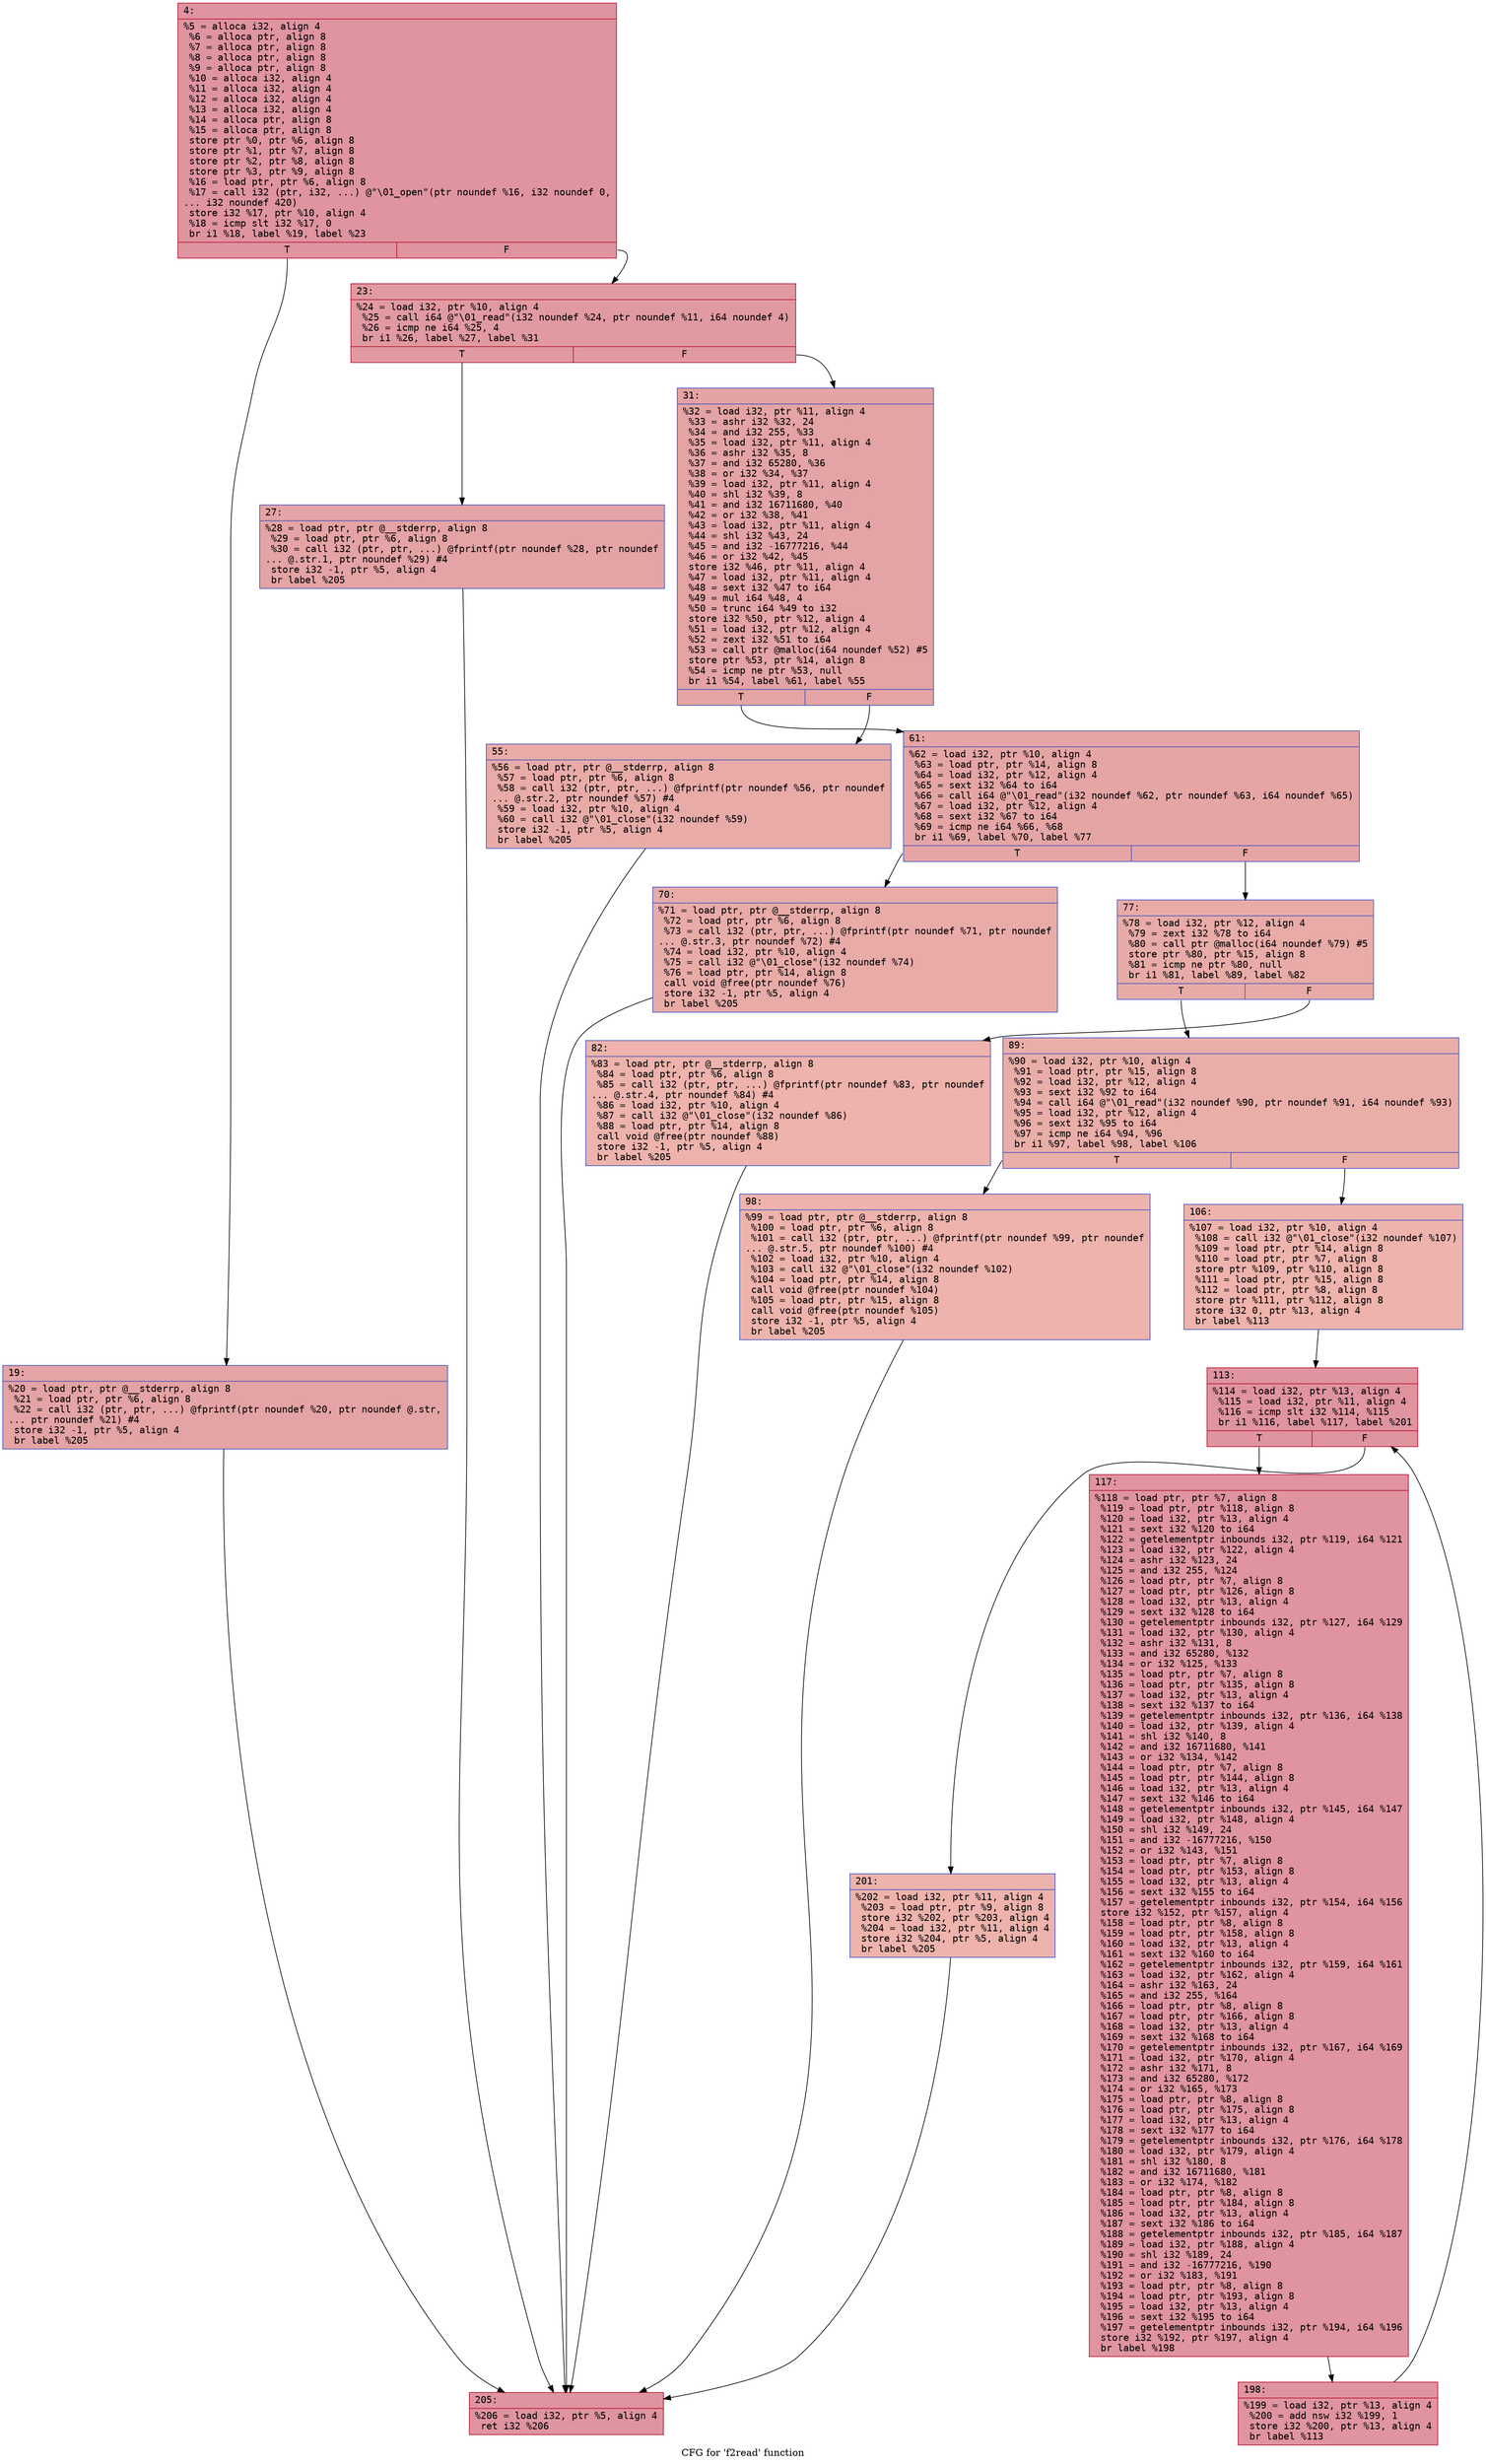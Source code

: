 digraph "CFG for 'f2read' function" {
	label="CFG for 'f2read' function";

	Node0x600003459f40 [shape=record,color="#b70d28ff", style=filled, fillcolor="#b70d2870" fontname="Courier",label="{4:\l|  %5 = alloca i32, align 4\l  %6 = alloca ptr, align 8\l  %7 = alloca ptr, align 8\l  %8 = alloca ptr, align 8\l  %9 = alloca ptr, align 8\l  %10 = alloca i32, align 4\l  %11 = alloca i32, align 4\l  %12 = alloca i32, align 4\l  %13 = alloca i32, align 4\l  %14 = alloca ptr, align 8\l  %15 = alloca ptr, align 8\l  store ptr %0, ptr %6, align 8\l  store ptr %1, ptr %7, align 8\l  store ptr %2, ptr %8, align 8\l  store ptr %3, ptr %9, align 8\l  %16 = load ptr, ptr %6, align 8\l  %17 = call i32 (ptr, i32, ...) @\"\\01_open\"(ptr noundef %16, i32 noundef 0,\l... i32 noundef 420)\l  store i32 %17, ptr %10, align 4\l  %18 = icmp slt i32 %17, 0\l  br i1 %18, label %19, label %23\l|{<s0>T|<s1>F}}"];
	Node0x600003459f40:s0 -> Node0x600003459f90[tooltip="4 -> 19\nProbability 37.50%" ];
	Node0x600003459f40:s1 -> Node0x600003459fe0[tooltip="4 -> 23\nProbability 62.50%" ];
	Node0x600003459f90 [shape=record,color="#3d50c3ff", style=filled, fillcolor="#c32e3170" fontname="Courier",label="{19:\l|  %20 = load ptr, ptr @__stderrp, align 8\l  %21 = load ptr, ptr %6, align 8\l  %22 = call i32 (ptr, ptr, ...) @fprintf(ptr noundef %20, ptr noundef @.str,\l... ptr noundef %21) #4\l  store i32 -1, ptr %5, align 4\l  br label %205\l}"];
	Node0x600003459f90 -> Node0x60000345a490[tooltip="19 -> 205\nProbability 100.00%" ];
	Node0x600003459fe0 [shape=record,color="#b70d28ff", style=filled, fillcolor="#bb1b2c70" fontname="Courier",label="{23:\l|  %24 = load i32, ptr %10, align 4\l  %25 = call i64 @\"\\01_read\"(i32 noundef %24, ptr noundef %11, i64 noundef 4)\l  %26 = icmp ne i64 %25, 4\l  br i1 %26, label %27, label %31\l|{<s0>T|<s1>F}}"];
	Node0x600003459fe0:s0 -> Node0x60000345a030[tooltip="23 -> 27\nProbability 50.00%" ];
	Node0x600003459fe0:s1 -> Node0x60000345a080[tooltip="23 -> 31\nProbability 50.00%" ];
	Node0x60000345a030 [shape=record,color="#3d50c3ff", style=filled, fillcolor="#c32e3170" fontname="Courier",label="{27:\l|  %28 = load ptr, ptr @__stderrp, align 8\l  %29 = load ptr, ptr %6, align 8\l  %30 = call i32 (ptr, ptr, ...) @fprintf(ptr noundef %28, ptr noundef\l... @.str.1, ptr noundef %29) #4\l  store i32 -1, ptr %5, align 4\l  br label %205\l}"];
	Node0x60000345a030 -> Node0x60000345a490[tooltip="27 -> 205\nProbability 100.00%" ];
	Node0x60000345a080 [shape=record,color="#3d50c3ff", style=filled, fillcolor="#c32e3170" fontname="Courier",label="{31:\l|  %32 = load i32, ptr %11, align 4\l  %33 = ashr i32 %32, 24\l  %34 = and i32 255, %33\l  %35 = load i32, ptr %11, align 4\l  %36 = ashr i32 %35, 8\l  %37 = and i32 65280, %36\l  %38 = or i32 %34, %37\l  %39 = load i32, ptr %11, align 4\l  %40 = shl i32 %39, 8\l  %41 = and i32 16711680, %40\l  %42 = or i32 %38, %41\l  %43 = load i32, ptr %11, align 4\l  %44 = shl i32 %43, 24\l  %45 = and i32 -16777216, %44\l  %46 = or i32 %42, %45\l  store i32 %46, ptr %11, align 4\l  %47 = load i32, ptr %11, align 4\l  %48 = sext i32 %47 to i64\l  %49 = mul i64 %48, 4\l  %50 = trunc i64 %49 to i32\l  store i32 %50, ptr %12, align 4\l  %51 = load i32, ptr %12, align 4\l  %52 = zext i32 %51 to i64\l  %53 = call ptr @malloc(i64 noundef %52) #5\l  store ptr %53, ptr %14, align 8\l  %54 = icmp ne ptr %53, null\l  br i1 %54, label %61, label %55\l|{<s0>T|<s1>F}}"];
	Node0x60000345a080:s0 -> Node0x60000345a120[tooltip="31 -> 61\nProbability 62.50%" ];
	Node0x60000345a080:s1 -> Node0x60000345a0d0[tooltip="31 -> 55\nProbability 37.50%" ];
	Node0x60000345a0d0 [shape=record,color="#3d50c3ff", style=filled, fillcolor="#cc403a70" fontname="Courier",label="{55:\l|  %56 = load ptr, ptr @__stderrp, align 8\l  %57 = load ptr, ptr %6, align 8\l  %58 = call i32 (ptr, ptr, ...) @fprintf(ptr noundef %56, ptr noundef\l... @.str.2, ptr noundef %57) #4\l  %59 = load i32, ptr %10, align 4\l  %60 = call i32 @\"\\01_close\"(i32 noundef %59)\l  store i32 -1, ptr %5, align 4\l  br label %205\l}"];
	Node0x60000345a0d0 -> Node0x60000345a490[tooltip="55 -> 205\nProbability 100.00%" ];
	Node0x60000345a120 [shape=record,color="#3d50c3ff", style=filled, fillcolor="#c5333470" fontname="Courier",label="{61:\l|  %62 = load i32, ptr %10, align 4\l  %63 = load ptr, ptr %14, align 8\l  %64 = load i32, ptr %12, align 4\l  %65 = sext i32 %64 to i64\l  %66 = call i64 @\"\\01_read\"(i32 noundef %62, ptr noundef %63, i64 noundef %65)\l  %67 = load i32, ptr %12, align 4\l  %68 = sext i32 %67 to i64\l  %69 = icmp ne i64 %66, %68\l  br i1 %69, label %70, label %77\l|{<s0>T|<s1>F}}"];
	Node0x60000345a120:s0 -> Node0x60000345a170[tooltip="61 -> 70\nProbability 50.00%" ];
	Node0x60000345a120:s1 -> Node0x60000345a1c0[tooltip="61 -> 77\nProbability 50.00%" ];
	Node0x60000345a170 [shape=record,color="#3d50c3ff", style=filled, fillcolor="#cc403a70" fontname="Courier",label="{70:\l|  %71 = load ptr, ptr @__stderrp, align 8\l  %72 = load ptr, ptr %6, align 8\l  %73 = call i32 (ptr, ptr, ...) @fprintf(ptr noundef %71, ptr noundef\l... @.str.3, ptr noundef %72) #4\l  %74 = load i32, ptr %10, align 4\l  %75 = call i32 @\"\\01_close\"(i32 noundef %74)\l  %76 = load ptr, ptr %14, align 8\l  call void @free(ptr noundef %76)\l  store i32 -1, ptr %5, align 4\l  br label %205\l}"];
	Node0x60000345a170 -> Node0x60000345a490[tooltip="70 -> 205\nProbability 100.00%" ];
	Node0x60000345a1c0 [shape=record,color="#3d50c3ff", style=filled, fillcolor="#cc403a70" fontname="Courier",label="{77:\l|  %78 = load i32, ptr %12, align 4\l  %79 = zext i32 %78 to i64\l  %80 = call ptr @malloc(i64 noundef %79) #5\l  store ptr %80, ptr %15, align 8\l  %81 = icmp ne ptr %80, null\l  br i1 %81, label %89, label %82\l|{<s0>T|<s1>F}}"];
	Node0x60000345a1c0:s0 -> Node0x60000345a260[tooltip="77 -> 89\nProbability 62.50%" ];
	Node0x60000345a1c0:s1 -> Node0x60000345a210[tooltip="77 -> 82\nProbability 37.50%" ];
	Node0x60000345a210 [shape=record,color="#3d50c3ff", style=filled, fillcolor="#d6524470" fontname="Courier",label="{82:\l|  %83 = load ptr, ptr @__stderrp, align 8\l  %84 = load ptr, ptr %6, align 8\l  %85 = call i32 (ptr, ptr, ...) @fprintf(ptr noundef %83, ptr noundef\l... @.str.4, ptr noundef %84) #4\l  %86 = load i32, ptr %10, align 4\l  %87 = call i32 @\"\\01_close\"(i32 noundef %86)\l  %88 = load ptr, ptr %14, align 8\l  call void @free(ptr noundef %88)\l  store i32 -1, ptr %5, align 4\l  br label %205\l}"];
	Node0x60000345a210 -> Node0x60000345a490[tooltip="82 -> 205\nProbability 100.00%" ];
	Node0x60000345a260 [shape=record,color="#3d50c3ff", style=filled, fillcolor="#d0473d70" fontname="Courier",label="{89:\l|  %90 = load i32, ptr %10, align 4\l  %91 = load ptr, ptr %15, align 8\l  %92 = load i32, ptr %12, align 4\l  %93 = sext i32 %92 to i64\l  %94 = call i64 @\"\\01_read\"(i32 noundef %90, ptr noundef %91, i64 noundef %93)\l  %95 = load i32, ptr %12, align 4\l  %96 = sext i32 %95 to i64\l  %97 = icmp ne i64 %94, %96\l  br i1 %97, label %98, label %106\l|{<s0>T|<s1>F}}"];
	Node0x60000345a260:s0 -> Node0x60000345a2b0[tooltip="89 -> 98\nProbability 50.00%" ];
	Node0x60000345a260:s1 -> Node0x60000345a300[tooltip="89 -> 106\nProbability 50.00%" ];
	Node0x60000345a2b0 [shape=record,color="#3d50c3ff", style=filled, fillcolor="#d6524470" fontname="Courier",label="{98:\l|  %99 = load ptr, ptr @__stderrp, align 8\l  %100 = load ptr, ptr %6, align 8\l  %101 = call i32 (ptr, ptr, ...) @fprintf(ptr noundef %99, ptr noundef\l... @.str.5, ptr noundef %100) #4\l  %102 = load i32, ptr %10, align 4\l  %103 = call i32 @\"\\01_close\"(i32 noundef %102)\l  %104 = load ptr, ptr %14, align 8\l  call void @free(ptr noundef %104)\l  %105 = load ptr, ptr %15, align 8\l  call void @free(ptr noundef %105)\l  store i32 -1, ptr %5, align 4\l  br label %205\l}"];
	Node0x60000345a2b0 -> Node0x60000345a490[tooltip="98 -> 205\nProbability 100.00%" ];
	Node0x60000345a300 [shape=record,color="#3d50c3ff", style=filled, fillcolor="#d6524470" fontname="Courier",label="{106:\l|  %107 = load i32, ptr %10, align 4\l  %108 = call i32 @\"\\01_close\"(i32 noundef %107)\l  %109 = load ptr, ptr %14, align 8\l  %110 = load ptr, ptr %7, align 8\l  store ptr %109, ptr %110, align 8\l  %111 = load ptr, ptr %15, align 8\l  %112 = load ptr, ptr %8, align 8\l  store ptr %111, ptr %112, align 8\l  store i32 0, ptr %13, align 4\l  br label %113\l}"];
	Node0x60000345a300 -> Node0x60000345a350[tooltip="106 -> 113\nProbability 100.00%" ];
	Node0x60000345a350 [shape=record,color="#b70d28ff", style=filled, fillcolor="#b70d2870" fontname="Courier",label="{113:\l|  %114 = load i32, ptr %13, align 4\l  %115 = load i32, ptr %11, align 4\l  %116 = icmp slt i32 %114, %115\l  br i1 %116, label %117, label %201\l|{<s0>T|<s1>F}}"];
	Node0x60000345a350:s0 -> Node0x60000345a3a0[tooltip="113 -> 117\nProbability 96.88%" ];
	Node0x60000345a350:s1 -> Node0x60000345a440[tooltip="113 -> 201\nProbability 3.12%" ];
	Node0x60000345a3a0 [shape=record,color="#b70d28ff", style=filled, fillcolor="#b70d2870" fontname="Courier",label="{117:\l|  %118 = load ptr, ptr %7, align 8\l  %119 = load ptr, ptr %118, align 8\l  %120 = load i32, ptr %13, align 4\l  %121 = sext i32 %120 to i64\l  %122 = getelementptr inbounds i32, ptr %119, i64 %121\l  %123 = load i32, ptr %122, align 4\l  %124 = ashr i32 %123, 24\l  %125 = and i32 255, %124\l  %126 = load ptr, ptr %7, align 8\l  %127 = load ptr, ptr %126, align 8\l  %128 = load i32, ptr %13, align 4\l  %129 = sext i32 %128 to i64\l  %130 = getelementptr inbounds i32, ptr %127, i64 %129\l  %131 = load i32, ptr %130, align 4\l  %132 = ashr i32 %131, 8\l  %133 = and i32 65280, %132\l  %134 = or i32 %125, %133\l  %135 = load ptr, ptr %7, align 8\l  %136 = load ptr, ptr %135, align 8\l  %137 = load i32, ptr %13, align 4\l  %138 = sext i32 %137 to i64\l  %139 = getelementptr inbounds i32, ptr %136, i64 %138\l  %140 = load i32, ptr %139, align 4\l  %141 = shl i32 %140, 8\l  %142 = and i32 16711680, %141\l  %143 = or i32 %134, %142\l  %144 = load ptr, ptr %7, align 8\l  %145 = load ptr, ptr %144, align 8\l  %146 = load i32, ptr %13, align 4\l  %147 = sext i32 %146 to i64\l  %148 = getelementptr inbounds i32, ptr %145, i64 %147\l  %149 = load i32, ptr %148, align 4\l  %150 = shl i32 %149, 24\l  %151 = and i32 -16777216, %150\l  %152 = or i32 %143, %151\l  %153 = load ptr, ptr %7, align 8\l  %154 = load ptr, ptr %153, align 8\l  %155 = load i32, ptr %13, align 4\l  %156 = sext i32 %155 to i64\l  %157 = getelementptr inbounds i32, ptr %154, i64 %156\l  store i32 %152, ptr %157, align 4\l  %158 = load ptr, ptr %8, align 8\l  %159 = load ptr, ptr %158, align 8\l  %160 = load i32, ptr %13, align 4\l  %161 = sext i32 %160 to i64\l  %162 = getelementptr inbounds i32, ptr %159, i64 %161\l  %163 = load i32, ptr %162, align 4\l  %164 = ashr i32 %163, 24\l  %165 = and i32 255, %164\l  %166 = load ptr, ptr %8, align 8\l  %167 = load ptr, ptr %166, align 8\l  %168 = load i32, ptr %13, align 4\l  %169 = sext i32 %168 to i64\l  %170 = getelementptr inbounds i32, ptr %167, i64 %169\l  %171 = load i32, ptr %170, align 4\l  %172 = ashr i32 %171, 8\l  %173 = and i32 65280, %172\l  %174 = or i32 %165, %173\l  %175 = load ptr, ptr %8, align 8\l  %176 = load ptr, ptr %175, align 8\l  %177 = load i32, ptr %13, align 4\l  %178 = sext i32 %177 to i64\l  %179 = getelementptr inbounds i32, ptr %176, i64 %178\l  %180 = load i32, ptr %179, align 4\l  %181 = shl i32 %180, 8\l  %182 = and i32 16711680, %181\l  %183 = or i32 %174, %182\l  %184 = load ptr, ptr %8, align 8\l  %185 = load ptr, ptr %184, align 8\l  %186 = load i32, ptr %13, align 4\l  %187 = sext i32 %186 to i64\l  %188 = getelementptr inbounds i32, ptr %185, i64 %187\l  %189 = load i32, ptr %188, align 4\l  %190 = shl i32 %189, 24\l  %191 = and i32 -16777216, %190\l  %192 = or i32 %183, %191\l  %193 = load ptr, ptr %8, align 8\l  %194 = load ptr, ptr %193, align 8\l  %195 = load i32, ptr %13, align 4\l  %196 = sext i32 %195 to i64\l  %197 = getelementptr inbounds i32, ptr %194, i64 %196\l  store i32 %192, ptr %197, align 4\l  br label %198\l}"];
	Node0x60000345a3a0 -> Node0x60000345a3f0[tooltip="117 -> 198\nProbability 100.00%" ];
	Node0x60000345a3f0 [shape=record,color="#b70d28ff", style=filled, fillcolor="#b70d2870" fontname="Courier",label="{198:\l|  %199 = load i32, ptr %13, align 4\l  %200 = add nsw i32 %199, 1\l  store i32 %200, ptr %13, align 4\l  br label %113\l}"];
	Node0x60000345a3f0 -> Node0x60000345a350[tooltip="198 -> 113\nProbability 100.00%" ];
	Node0x60000345a440 [shape=record,color="#3d50c3ff", style=filled, fillcolor="#d6524470" fontname="Courier",label="{201:\l|  %202 = load i32, ptr %11, align 4\l  %203 = load ptr, ptr %9, align 8\l  store i32 %202, ptr %203, align 4\l  %204 = load i32, ptr %11, align 4\l  store i32 %204, ptr %5, align 4\l  br label %205\l}"];
	Node0x60000345a440 -> Node0x60000345a490[tooltip="201 -> 205\nProbability 100.00%" ];
	Node0x60000345a490 [shape=record,color="#b70d28ff", style=filled, fillcolor="#b70d2870" fontname="Courier",label="{205:\l|  %206 = load i32, ptr %5, align 4\l  ret i32 %206\l}"];
}

